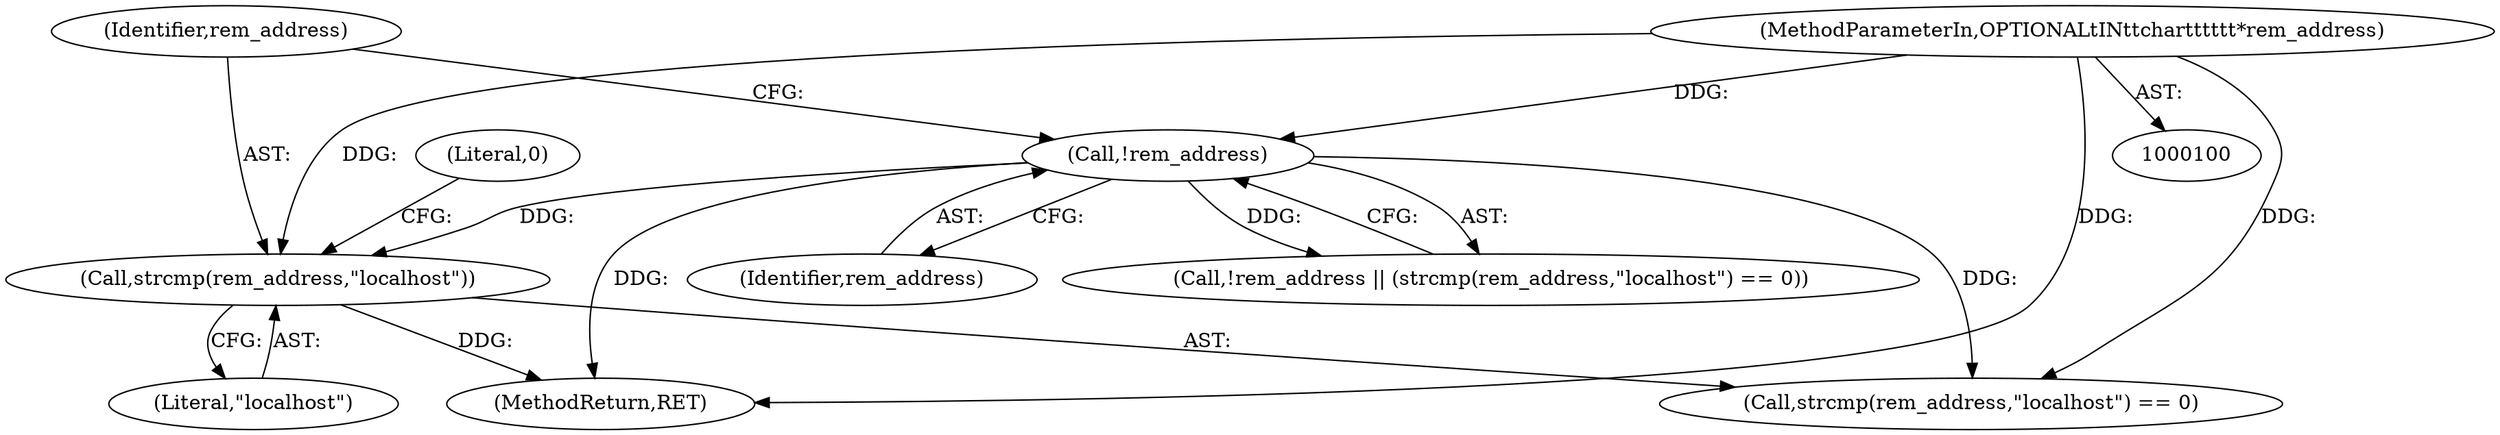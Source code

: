 digraph "0_opa-ff_c5759e7b76f5bf844be6c6641cc1b356bbc83869_2@API" {
"1000139" [label="(Call,strcmp(rem_address,\"localhost\"))"];
"1000136" [label="(Call,!rem_address)"];
"1000103" [label="(MethodParameterIn,OPTIONAL\tIN\t\tchar\t\t\t\t\t\t*rem_address)"];
"1000135" [label="(Call,!rem_address || (strcmp(rem_address,\"localhost\") == 0))"];
"1000139" [label="(Call,strcmp(rem_address,\"localhost\"))"];
"1000180" [label="(MethodReturn,RET)"];
"1000142" [label="(Literal,0)"];
"1000141" [label="(Literal,\"localhost\")"];
"1000136" [label="(Call,!rem_address)"];
"1000103" [label="(MethodParameterIn,OPTIONAL\tIN\t\tchar\t\t\t\t\t\t*rem_address)"];
"1000137" [label="(Identifier,rem_address)"];
"1000138" [label="(Call,strcmp(rem_address,\"localhost\") == 0)"];
"1000140" [label="(Identifier,rem_address)"];
"1000139" -> "1000138"  [label="AST: "];
"1000139" -> "1000141"  [label="CFG: "];
"1000140" -> "1000139"  [label="AST: "];
"1000141" -> "1000139"  [label="AST: "];
"1000142" -> "1000139"  [label="CFG: "];
"1000139" -> "1000180"  [label="DDG: "];
"1000136" -> "1000139"  [label="DDG: "];
"1000103" -> "1000139"  [label="DDG: "];
"1000136" -> "1000135"  [label="AST: "];
"1000136" -> "1000137"  [label="CFG: "];
"1000137" -> "1000136"  [label="AST: "];
"1000140" -> "1000136"  [label="CFG: "];
"1000135" -> "1000136"  [label="CFG: "];
"1000136" -> "1000180"  [label="DDG: "];
"1000136" -> "1000135"  [label="DDG: "];
"1000103" -> "1000136"  [label="DDG: "];
"1000136" -> "1000138"  [label="DDG: "];
"1000103" -> "1000100"  [label="AST: "];
"1000103" -> "1000180"  [label="DDG: "];
"1000103" -> "1000138"  [label="DDG: "];
}
